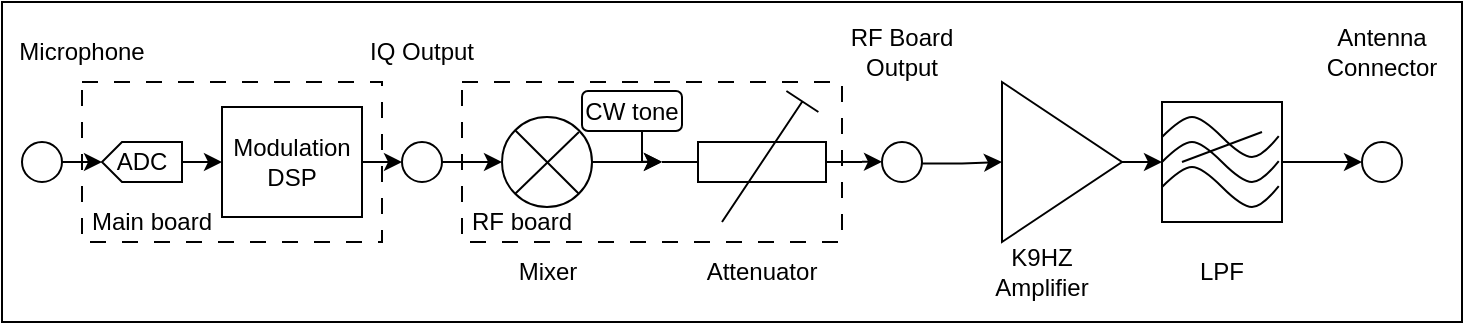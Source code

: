 <mxfile version="26.1.1">
  <diagram name="Page-1" id="MfzINoPupZnaxkqEo-7N">
    <mxGraphModel dx="819" dy="435" grid="1" gridSize="10" guides="1" tooltips="1" connect="1" arrows="1" fold="1" page="1" pageScale="1" pageWidth="850" pageHeight="1100" math="0" shadow="0">
      <root>
        <mxCell id="0" />
        <mxCell id="1" parent="0" />
        <mxCell id="hfOIIH-zXpV-nG4XNkew-10" value="" style="rounded=0;whiteSpace=wrap;html=1;" parent="1" vertex="1">
          <mxGeometry x="10" y="200" width="730" height="160" as="geometry" />
        </mxCell>
        <mxCell id="hfOIIH-zXpV-nG4XNkew-8" value="" style="rounded=0;whiteSpace=wrap;html=1;fillColor=none;dashed=1;dashPattern=8 8;" parent="1" vertex="1">
          <mxGeometry x="240" y="240" width="190" height="80" as="geometry" />
        </mxCell>
        <mxCell id="1UvlJBEuLghySW6IndJ7-13" style="edgeStyle=orthogonalEdgeStyle;rounded=0;orthogonalLoop=1;jettySize=auto;html=1;exitX=1;exitY=0.5;exitDx=0;exitDy=0;entryX=0;entryY=0.5;entryDx=0;entryDy=0;" parent="1" source="1UvlJBEuLghySW6IndJ7-28" target="1UvlJBEuLghySW6IndJ7-9" edge="1">
          <mxGeometry relative="1" as="geometry" />
        </mxCell>
        <mxCell id="1UvlJBEuLghySW6IndJ7-5" style="edgeStyle=orthogonalEdgeStyle;rounded=0;orthogonalLoop=1;jettySize=auto;html=1;exitX=0.5;exitY=0;exitDx=0;exitDy=0;entryX=0;entryY=0.5;entryDx=0;entryDy=0;" parent="1" source="hfOIIH-zXpV-nG4XNkew-11" target="1UvlJBEuLghySW6IndJ7-3" edge="1">
          <mxGeometry relative="1" as="geometry" />
        </mxCell>
        <mxCell id="1UvlJBEuLghySW6IndJ7-2" value="" style="ellipse;whiteSpace=wrap;html=1;aspect=fixed;" parent="1" vertex="1">
          <mxGeometry x="20" y="270" width="20" height="20" as="geometry" />
        </mxCell>
        <mxCell id="1UvlJBEuLghySW6IndJ7-6" style="edgeStyle=orthogonalEdgeStyle;rounded=0;orthogonalLoop=1;jettySize=auto;html=1;exitX=1;exitY=0.5;exitDx=0;exitDy=0;entryX=0;entryY=0.5;entryDx=0;entryDy=0;" parent="1" source="1UvlJBEuLghySW6IndJ7-3" target="1UvlJBEuLghySW6IndJ7-28" edge="1">
          <mxGeometry relative="1" as="geometry">
            <mxPoint x="210" y="280" as="targetPoint" />
          </mxGeometry>
        </mxCell>
        <mxCell id="1UvlJBEuLghySW6IndJ7-3" value="Modulation DSP" style="rounded=0;whiteSpace=wrap;html=1;" parent="1" vertex="1">
          <mxGeometry x="120" y="252.5" width="70" height="55" as="geometry" />
        </mxCell>
        <mxCell id="1UvlJBEuLghySW6IndJ7-7" value="Microphone" style="text;html=1;align=center;verticalAlign=middle;whiteSpace=wrap;rounded=0;" parent="1" vertex="1">
          <mxGeometry x="20" y="210" width="60" height="30" as="geometry" />
        </mxCell>
        <mxCell id="1UvlJBEuLghySW6IndJ7-15" style="edgeStyle=orthogonalEdgeStyle;rounded=0;orthogonalLoop=1;jettySize=auto;html=1;exitX=1;exitY=0.5;exitDx=0;exitDy=0;entryX=0;entryY=0.54;entryDx=0;entryDy=0;entryPerimeter=0;" parent="1" source="1UvlJBEuLghySW6IndJ7-9" target="hfOIIH-zXpV-nG4XNkew-1" edge="1">
          <mxGeometry relative="1" as="geometry" />
        </mxCell>
        <mxCell id="1UvlJBEuLghySW6IndJ7-9" value="" style="ellipse;whiteSpace=wrap;html=1;aspect=fixed;" parent="1" vertex="1">
          <mxGeometry x="260" y="257.5" width="45" height="45" as="geometry" />
        </mxCell>
        <mxCell id="1UvlJBEuLghySW6IndJ7-10" value="" style="endArrow=none;html=1;rounded=0;exitX=0;exitY=1;exitDx=0;exitDy=0;entryX=0.855;entryY=0.166;entryDx=0;entryDy=0;entryPerimeter=0;" parent="1" source="1UvlJBEuLghySW6IndJ7-9" target="1UvlJBEuLghySW6IndJ7-9" edge="1">
          <mxGeometry width="50" height="50" relative="1" as="geometry">
            <mxPoint x="390" y="330" as="sourcePoint" />
            <mxPoint x="410" y="270" as="targetPoint" />
          </mxGeometry>
        </mxCell>
        <mxCell id="1UvlJBEuLghySW6IndJ7-11" value="" style="endArrow=none;html=1;rounded=0;exitX=1;exitY=1;exitDx=0;exitDy=0;entryX=0;entryY=0;entryDx=0;entryDy=0;" parent="1" source="1UvlJBEuLghySW6IndJ7-9" target="1UvlJBEuLghySW6IndJ7-9" edge="1">
          <mxGeometry width="50" height="50" relative="1" as="geometry">
            <mxPoint x="377" y="306" as="sourcePoint" />
            <mxPoint x="408" y="275" as="targetPoint" />
          </mxGeometry>
        </mxCell>
        <mxCell id="1UvlJBEuLghySW6IndJ7-12" value="Mixer" style="text;html=1;align=center;verticalAlign=middle;whiteSpace=wrap;rounded=0;" parent="1" vertex="1">
          <mxGeometry x="252.5" y="320" width="60" height="30" as="geometry" />
        </mxCell>
        <mxCell id="1UvlJBEuLghySW6IndJ7-23" style="edgeStyle=orthogonalEdgeStyle;rounded=0;orthogonalLoop=1;jettySize=auto;html=1;exitX=1;exitY=0.5;exitDx=0;exitDy=0;entryX=0;entryY=0.5;entryDx=0;entryDy=0;" parent="1" source="1UvlJBEuLghySW6IndJ7-14" target="1UvlJBEuLghySW6IndJ7-17" edge="1">
          <mxGeometry relative="1" as="geometry" />
        </mxCell>
        <mxCell id="1UvlJBEuLghySW6IndJ7-14" value="" style="triangle;whiteSpace=wrap;html=1;" parent="1" vertex="1">
          <mxGeometry x="510" y="240" width="60" height="80" as="geometry" />
        </mxCell>
        <mxCell id="1UvlJBEuLghySW6IndJ7-16" value="RF Board Output" style="text;html=1;align=center;verticalAlign=middle;whiteSpace=wrap;rounded=0;" parent="1" vertex="1">
          <mxGeometry x="430" y="210" width="60" height="30" as="geometry" />
        </mxCell>
        <mxCell id="1UvlJBEuLghySW6IndJ7-22" value="" style="group" parent="1" vertex="1" connectable="0">
          <mxGeometry x="590" y="250" width="60" height="60" as="geometry" />
        </mxCell>
        <mxCell id="1UvlJBEuLghySW6IndJ7-17" value="" style="rounded=0;whiteSpace=wrap;html=1;" parent="1UvlJBEuLghySW6IndJ7-22" vertex="1">
          <mxGeometry width="60" height="60" as="geometry" />
        </mxCell>
        <mxCell id="1UvlJBEuLghySW6IndJ7-18" value="" style="curved=1;endArrow=none;html=1;rounded=0;endFill=0;exitX=0.973;exitY=0.493;exitDx=0;exitDy=0;exitPerimeter=0;" parent="1UvlJBEuLghySW6IndJ7-22" edge="1">
          <mxGeometry width="50" height="50" relative="1" as="geometry">
            <mxPoint x="58.38" y="29.58" as="sourcePoint" />
            <mxPoint y="30" as="targetPoint" />
            <Array as="points">
              <mxPoint x="50" y="40" />
              <mxPoint x="40" y="40" />
              <mxPoint x="20" y="20" />
              <mxPoint x="10" y="20" />
            </Array>
          </mxGeometry>
        </mxCell>
        <mxCell id="1UvlJBEuLghySW6IndJ7-19" value="" style="curved=1;endArrow=none;html=1;rounded=0;endFill=0;exitX=0.973;exitY=0.493;exitDx=0;exitDy=0;exitPerimeter=0;" parent="1UvlJBEuLghySW6IndJ7-22" edge="1">
          <mxGeometry width="50" height="50" relative="1" as="geometry">
            <mxPoint x="58.38" y="42.08" as="sourcePoint" />
            <mxPoint y="42.5" as="targetPoint" />
            <Array as="points">
              <mxPoint x="50" y="52.5" />
              <mxPoint x="40" y="52.5" />
              <mxPoint x="20" y="32.5" />
              <mxPoint x="10" y="32.5" />
            </Array>
          </mxGeometry>
        </mxCell>
        <mxCell id="1UvlJBEuLghySW6IndJ7-20" value="" style="curved=1;endArrow=none;html=1;rounded=0;endFill=0;exitX=0.973;exitY=0.493;exitDx=0;exitDy=0;exitPerimeter=0;" parent="1UvlJBEuLghySW6IndJ7-22" edge="1">
          <mxGeometry width="50" height="50" relative="1" as="geometry">
            <mxPoint x="58.38" y="17.08" as="sourcePoint" />
            <mxPoint y="17.5" as="targetPoint" />
            <Array as="points">
              <mxPoint x="50" y="27.5" />
              <mxPoint x="40" y="27.5" />
              <mxPoint x="20" y="7.5" />
              <mxPoint x="10" y="7.5" />
            </Array>
          </mxGeometry>
        </mxCell>
        <mxCell id="1UvlJBEuLghySW6IndJ7-21" value="" style="endArrow=none;html=1;rounded=0;" parent="1UvlJBEuLghySW6IndJ7-22" edge="1">
          <mxGeometry width="50" height="50" relative="1" as="geometry">
            <mxPoint x="10" y="29.996" as="sourcePoint" />
            <mxPoint x="50" y="15" as="targetPoint" />
          </mxGeometry>
        </mxCell>
        <mxCell id="1UvlJBEuLghySW6IndJ7-24" value="" style="ellipse;whiteSpace=wrap;html=1;aspect=fixed;" parent="1" vertex="1">
          <mxGeometry x="690" y="270" width="20" height="20" as="geometry" />
        </mxCell>
        <mxCell id="1UvlJBEuLghySW6IndJ7-25" style="edgeStyle=orthogonalEdgeStyle;rounded=0;orthogonalLoop=1;jettySize=auto;html=1;exitX=1;exitY=0.5;exitDx=0;exitDy=0;entryX=0;entryY=0.5;entryDx=0;entryDy=0;" parent="1" source="1UvlJBEuLghySW6IndJ7-17" target="1UvlJBEuLghySW6IndJ7-24" edge="1">
          <mxGeometry relative="1" as="geometry" />
        </mxCell>
        <mxCell id="1UvlJBEuLghySW6IndJ7-26" value="LPF" style="text;html=1;align=center;verticalAlign=middle;whiteSpace=wrap;rounded=0;" parent="1" vertex="1">
          <mxGeometry x="590" y="320" width="60" height="30" as="geometry" />
        </mxCell>
        <mxCell id="1UvlJBEuLghySW6IndJ7-27" value="Antenna Connector" style="text;html=1;align=center;verticalAlign=middle;whiteSpace=wrap;rounded=0;" parent="1" vertex="1">
          <mxGeometry x="670" y="210" width="60" height="30" as="geometry" />
        </mxCell>
        <mxCell id="1UvlJBEuLghySW6IndJ7-28" value="" style="ellipse;whiteSpace=wrap;html=1;aspect=fixed;" parent="1" vertex="1">
          <mxGeometry x="210" y="270" width="20" height="20" as="geometry" />
        </mxCell>
        <mxCell id="1UvlJBEuLghySW6IndJ7-30" value="IQ Output" style="text;html=1;align=center;verticalAlign=middle;whiteSpace=wrap;rounded=0;" parent="1" vertex="1">
          <mxGeometry x="190" y="210" width="60" height="30" as="geometry" />
        </mxCell>
        <mxCell id="hfOIIH-zXpV-nG4XNkew-3" style="edgeStyle=orthogonalEdgeStyle;rounded=0;orthogonalLoop=1;jettySize=auto;html=1;exitX=1;exitY=0.54;exitDx=0;exitDy=0;exitPerimeter=0;entryX=0;entryY=0.5;entryDx=0;entryDy=0;" parent="1" source="hfOIIH-zXpV-nG4XNkew-4" target="1UvlJBEuLghySW6IndJ7-14" edge="1">
          <mxGeometry relative="1" as="geometry" />
        </mxCell>
        <mxCell id="hfOIIH-zXpV-nG4XNkew-1" value="" style="pointerEvents=1;verticalLabelPosition=bottom;shadow=0;dashed=0;align=center;html=1;verticalAlign=top;shape=mxgraph.electrical.resistors.trimmer_resistor_1;" parent="1" vertex="1">
          <mxGeometry x="340" y="244.5" width="100" height="65.5" as="geometry" />
        </mxCell>
        <mxCell id="hfOIIH-zXpV-nG4XNkew-2" value="Attenuator" style="text;html=1;align=center;verticalAlign=middle;whiteSpace=wrap;rounded=0;" parent="1" vertex="1">
          <mxGeometry x="360" y="320" width="60" height="30" as="geometry" />
        </mxCell>
        <mxCell id="hfOIIH-zXpV-nG4XNkew-5" value="" style="edgeStyle=orthogonalEdgeStyle;rounded=0;orthogonalLoop=1;jettySize=auto;html=1;exitX=1;exitY=0.54;exitDx=0;exitDy=0;exitPerimeter=0;entryX=0;entryY=0.5;entryDx=0;entryDy=0;" parent="1" source="hfOIIH-zXpV-nG4XNkew-1" target="hfOIIH-zXpV-nG4XNkew-4" edge="1">
          <mxGeometry relative="1" as="geometry">
            <mxPoint x="440" y="280" as="sourcePoint" />
            <mxPoint x="490" y="280" as="targetPoint" />
          </mxGeometry>
        </mxCell>
        <mxCell id="hfOIIH-zXpV-nG4XNkew-4" value="" style="ellipse;whiteSpace=wrap;html=1;aspect=fixed;" parent="1" vertex="1">
          <mxGeometry x="450" y="270" width="20" height="20" as="geometry" />
        </mxCell>
        <mxCell id="hfOIIH-zXpV-nG4XNkew-6" value="K9HZ Amplifier" style="text;html=1;align=center;verticalAlign=middle;whiteSpace=wrap;rounded=0;" parent="1" vertex="1">
          <mxGeometry x="500" y="320" width="60" height="30" as="geometry" />
        </mxCell>
        <mxCell id="hfOIIH-zXpV-nG4XNkew-9" value="RF board" style="text;html=1;align=center;verticalAlign=middle;whiteSpace=wrap;rounded=0;" parent="1" vertex="1">
          <mxGeometry x="240" y="300" width="60" height="20" as="geometry" />
        </mxCell>
        <mxCell id="hfOIIH-zXpV-nG4XNkew-12" value="" style="edgeStyle=orthogonalEdgeStyle;rounded=0;orthogonalLoop=1;jettySize=auto;html=1;exitX=1;exitY=0.5;exitDx=0;exitDy=0;entryX=0.5;entryY=1;entryDx=0;entryDy=0;" parent="1" source="1UvlJBEuLghySW6IndJ7-2" target="hfOIIH-zXpV-nG4XNkew-11" edge="1">
          <mxGeometry relative="1" as="geometry">
            <mxPoint x="60" y="280" as="sourcePoint" />
            <mxPoint x="110" y="280" as="targetPoint" />
          </mxGeometry>
        </mxCell>
        <mxCell id="hfOIIH-zXpV-nG4XNkew-11" value="ADC" style="shape=offPageConnector;whiteSpace=wrap;html=1;direction=south;size=0.25;" parent="1" vertex="1">
          <mxGeometry x="60" y="270" width="40" height="20" as="geometry" />
        </mxCell>
        <mxCell id="hfOIIH-zXpV-nG4XNkew-14" value="" style="rounded=0;whiteSpace=wrap;html=1;fillColor=none;dashed=1;dashPattern=8 8;" parent="1" vertex="1">
          <mxGeometry x="50" y="240" width="150" height="80" as="geometry" />
        </mxCell>
        <mxCell id="hfOIIH-zXpV-nG4XNkew-15" value="Main board" style="text;html=1;align=center;verticalAlign=middle;whiteSpace=wrap;rounded=0;" parent="1" vertex="1">
          <mxGeometry x="50" y="300" width="70" height="20" as="geometry" />
        </mxCell>
        <mxCell id="3GD9nak3hi4xEWDokEed-2" style="edgeStyle=orthogonalEdgeStyle;rounded=0;orthogonalLoop=1;jettySize=auto;html=1;exitX=0.5;exitY=1;exitDx=0;exitDy=0;entryX=0;entryY=0.54;entryDx=0;entryDy=0;entryPerimeter=0;" edge="1" parent="1" source="3GD9nak3hi4xEWDokEed-1" target="hfOIIH-zXpV-nG4XNkew-1">
          <mxGeometry relative="1" as="geometry">
            <Array as="points">
              <mxPoint x="330" y="280" />
            </Array>
          </mxGeometry>
        </mxCell>
        <mxCell id="3GD9nak3hi4xEWDokEed-1" value="CW tone" style="rounded=1;whiteSpace=wrap;html=1;" vertex="1" parent="1">
          <mxGeometry x="300" y="244.5" width="50" height="20" as="geometry" />
        </mxCell>
      </root>
    </mxGraphModel>
  </diagram>
</mxfile>
